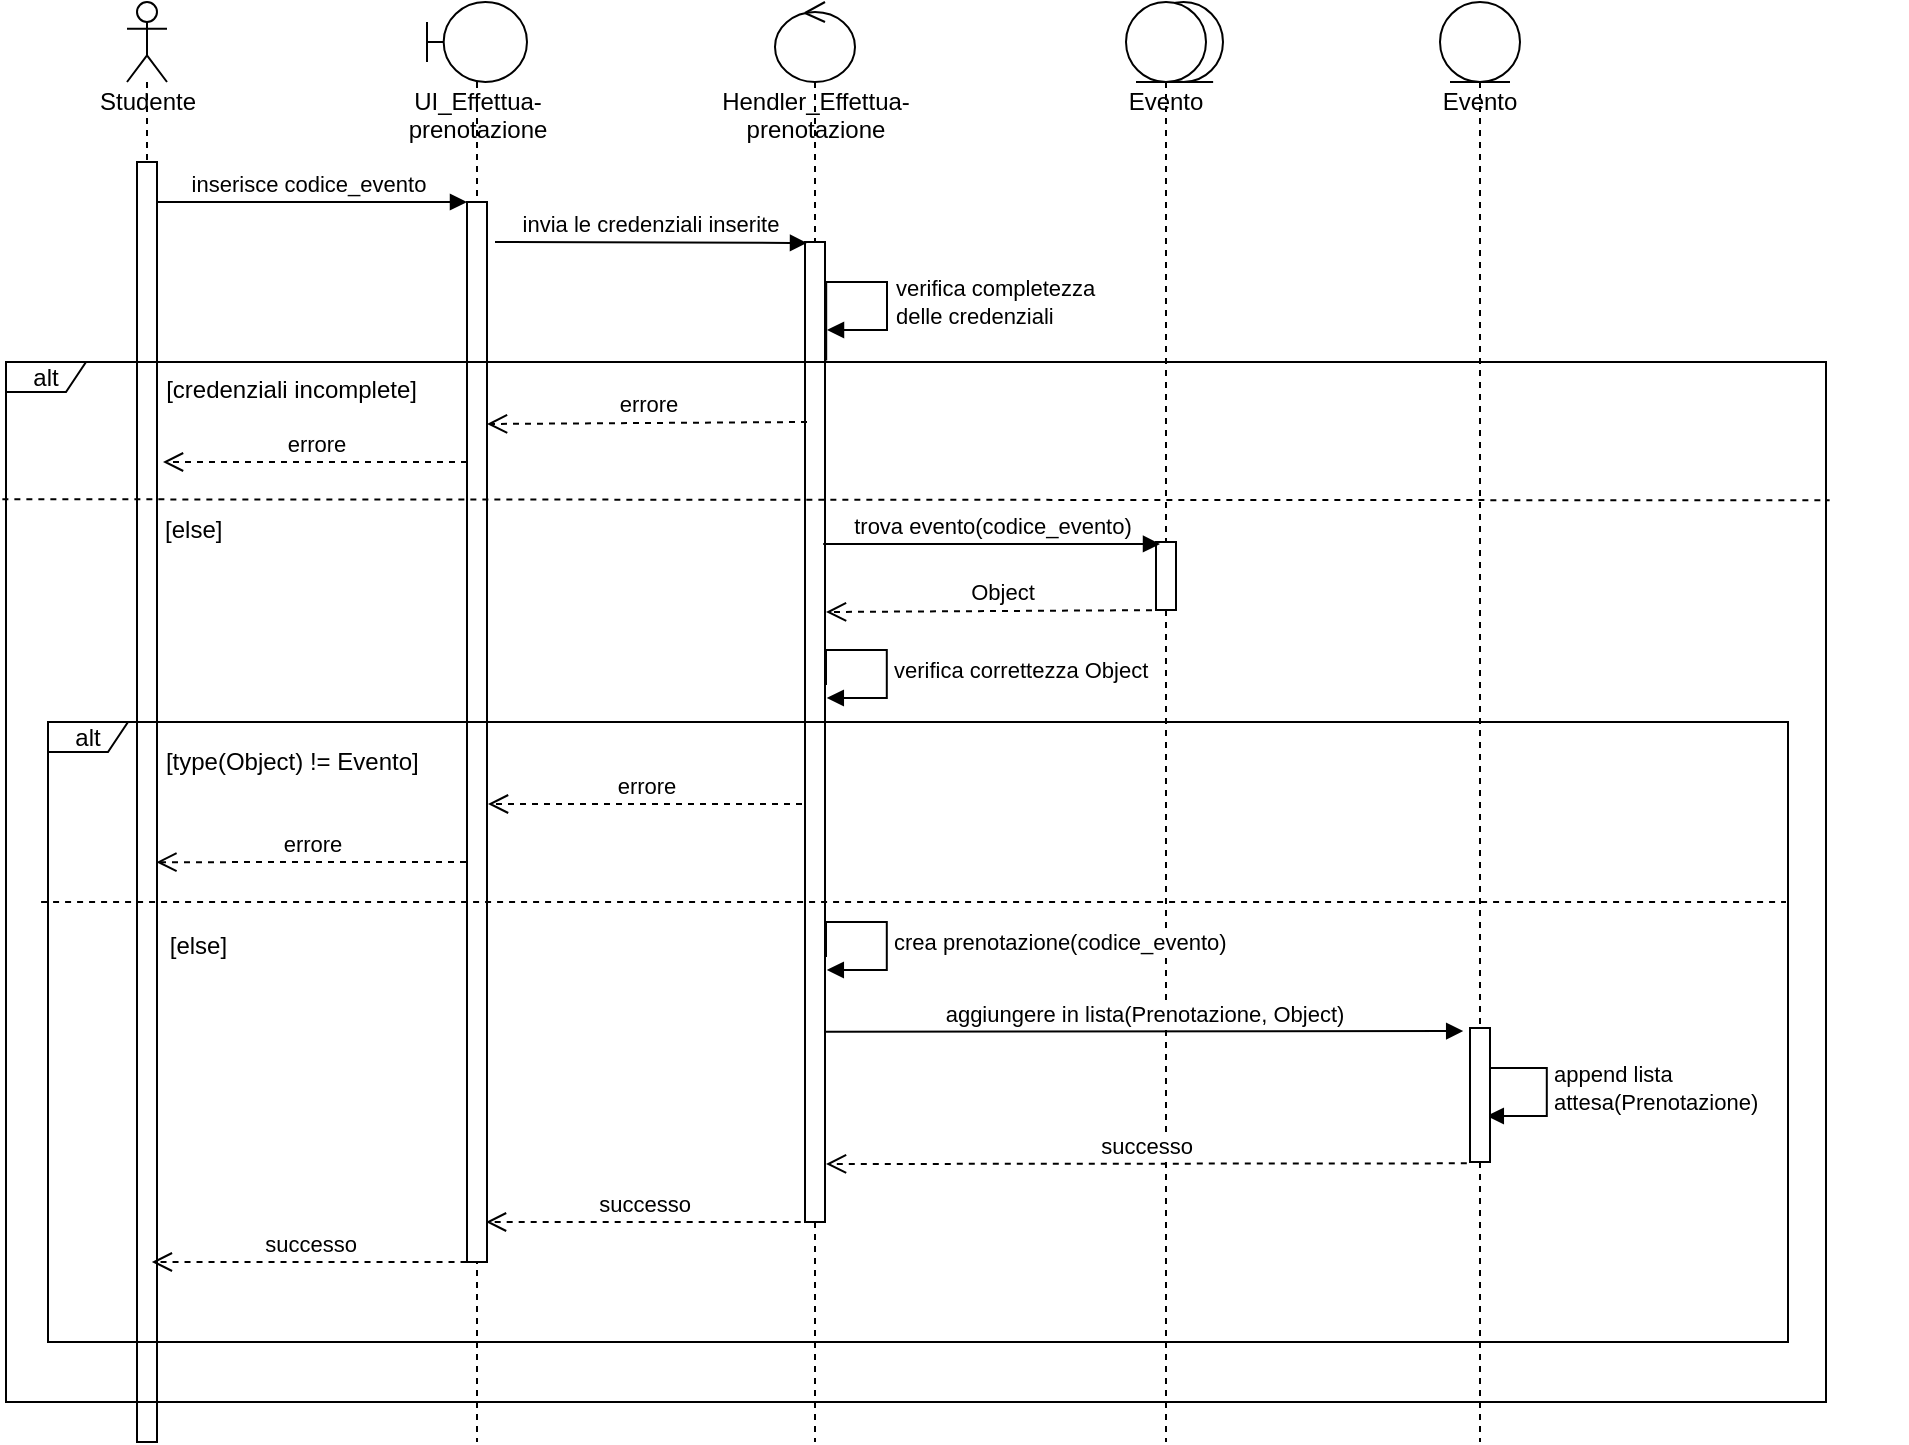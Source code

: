 <mxfile version="14.3.0" type="device"><diagram id="NlN71bZnlskGhbkc-fls" name="Page-1"><mxGraphModel dx="6920" dy="3180" grid="1" gridSize="10" guides="1" tooltips="1" connect="1" arrows="1" fold="1" page="1" pageScale="1" pageWidth="827" pageHeight="1169" math="0" shadow="0"><root><mxCell id="0"/><mxCell id="1" parent="0"/><mxCell id="tFiLxYmwoNjTfc3tQKOH-2" value="inserisce codice_evento" style="html=1;verticalAlign=bottom;endArrow=block;" edge="1" parent="1" target="tFiLxYmwoNjTfc3tQKOH-5"><mxGeometry width="80" relative="1" as="geometry"><mxPoint x="180" y="140" as="sourcePoint"/><mxPoint x="320.5" y="120" as="targetPoint"/><Array as="points"><mxPoint x="290" y="140"/></Array></mxGeometry></mxCell><mxCell id="tFiLxYmwoNjTfc3tQKOH-3" value="" style="ellipse;shape=umlEntity;whiteSpace=wrap;html=1;" vertex="1" parent="1"><mxGeometry x="679" y="40" width="39.5" height="40" as="geometry"/></mxCell><mxCell id="tFiLxYmwoNjTfc3tQKOH-4" value="UI_Effettua-prenotazione" style="shape=umlLifeline;participant=umlBoundary;perimeter=lifelinePerimeter;whiteSpace=wrap;html=1;container=1;collapsible=0;recursiveResize=0;verticalAlign=top;spacingTop=36;outlineConnect=0;" vertex="1" parent="1"><mxGeometry x="320.5" y="40" width="50" height="720" as="geometry"/></mxCell><mxCell id="tFiLxYmwoNjTfc3tQKOH-5" value="" style="html=1;points=[];perimeter=orthogonalPerimeter;" vertex="1" parent="tFiLxYmwoNjTfc3tQKOH-4"><mxGeometry x="20" y="100" width="10" height="530" as="geometry"/></mxCell><mxCell id="tFiLxYmwoNjTfc3tQKOH-6" value="Evento" style="shape=umlLifeline;participant=umlEntity;perimeter=lifelinePerimeter;whiteSpace=wrap;html=1;container=1;collapsible=0;recursiveResize=0;verticalAlign=top;spacingTop=36;outlineConnect=0;" vertex="1" parent="1"><mxGeometry x="670" y="40" width="40" height="720" as="geometry"/></mxCell><mxCell id="tFiLxYmwoNjTfc3tQKOH-7" value="" style="html=1;points=[];perimeter=orthogonalPerimeter;" vertex="1" parent="tFiLxYmwoNjTfc3tQKOH-6"><mxGeometry x="15" y="270" width="10" height="34" as="geometry"/></mxCell><mxCell id="tFiLxYmwoNjTfc3tQKOH-8" value="Hendler_Effettua-prenotazione" style="shape=umlLifeline;participant=umlControl;perimeter=lifelinePerimeter;whiteSpace=wrap;html=1;container=1;collapsible=0;recursiveResize=0;verticalAlign=top;spacingTop=36;outlineConnect=0;" vertex="1" parent="1"><mxGeometry x="494.5" y="40" width="40" height="720" as="geometry"/></mxCell><mxCell id="tFiLxYmwoNjTfc3tQKOH-9" value="" style="html=1;points=[];perimeter=orthogonalPerimeter;" vertex="1" parent="tFiLxYmwoNjTfc3tQKOH-8"><mxGeometry x="15" y="120" width="10" height="490" as="geometry"/></mxCell><mxCell id="tFiLxYmwoNjTfc3tQKOH-10" value="verifica completezza&lt;br&gt;delle credenziali" style="html=1;align=left;spacingLeft=2;endArrow=block;rounded=0;edgeStyle=orthogonalEdgeStyle;exitX=1.06;exitY=0.121;exitDx=0;exitDy=0;exitPerimeter=0;" edge="1" parent="tFiLxYmwoNjTfc3tQKOH-8" source="tFiLxYmwoNjTfc3tQKOH-9"><mxGeometry x="0.288" relative="1" as="geometry"><mxPoint x="46" y="140" as="sourcePoint"/><Array as="points"><mxPoint x="26" y="140"/><mxPoint x="56" y="140"/><mxPoint x="56" y="164"/></Array><mxPoint x="26" y="164" as="targetPoint"/><mxPoint as="offset"/></mxGeometry></mxCell><mxCell id="tFiLxYmwoNjTfc3tQKOH-11" value="Studente" style="shape=umlLifeline;participant=umlActor;perimeter=lifelinePerimeter;whiteSpace=wrap;html=1;container=1;collapsible=0;recursiveResize=0;verticalAlign=top;spacingTop=36;outlineConnect=0;" vertex="1" parent="1"><mxGeometry x="170.5" y="40" width="20" height="720" as="geometry"/></mxCell><mxCell id="tFiLxYmwoNjTfc3tQKOH-12" value="" style="html=1;points=[];perimeter=orthogonalPerimeter;" vertex="1" parent="tFiLxYmwoNjTfc3tQKOH-11"><mxGeometry x="5" y="80" width="10" height="640" as="geometry"/></mxCell><mxCell id="tFiLxYmwoNjTfc3tQKOH-13" value="invia le credenziali inserite" style="html=1;verticalAlign=bottom;endArrow=block;entryX=0.1;entryY=0.001;entryDx=0;entryDy=0;entryPerimeter=0;" edge="1" parent="1" target="tFiLxYmwoNjTfc3tQKOH-9"><mxGeometry width="80" relative="1" as="geometry"><mxPoint x="354.5" y="160" as="sourcePoint"/><mxPoint x="505.3" y="140.08" as="targetPoint"/></mxGeometry></mxCell><mxCell id="tFiLxYmwoNjTfc3tQKOH-14" value="" style="endArrow=none;dashed=1;endFill=0;endSize=12;html=1;entryX=1.002;entryY=0.133;entryDx=0;entryDy=0;entryPerimeter=0;exitX=-0.002;exitY=0.132;exitDx=0;exitDy=0;exitPerimeter=0;" edge="1" parent="1" source="tFiLxYmwoNjTfc3tQKOH-15" target="tFiLxYmwoNjTfc3tQKOH-15"><mxGeometry x="131" y="220" width="160" as="geometry"><mxPoint x="129.515" y="284.499" as="sourcePoint"/><mxPoint x="528.515" y="284.499" as="targetPoint"/></mxGeometry></mxCell><mxCell id="tFiLxYmwoNjTfc3tQKOH-15" value="alt" style="shape=umlFrame;whiteSpace=wrap;html=1;width=40;height=15;" vertex="1" parent="1"><mxGeometry x="110" y="220" width="910" height="520" as="geometry"/></mxCell><mxCell id="tFiLxYmwoNjTfc3tQKOH-16" value="" style="group" vertex="1" connectable="0" parent="1"><mxGeometry x="131" y="400" width="929" height="310" as="geometry"/></mxCell><mxCell id="tFiLxYmwoNjTfc3tQKOH-17" value="alt" style="shape=umlFrame;whiteSpace=wrap;html=1;width=40;height=15;" vertex="1" parent="tFiLxYmwoNjTfc3tQKOH-16"><mxGeometry width="870" height="310" as="geometry"/></mxCell><mxCell id="tFiLxYmwoNjTfc3tQKOH-18" value="" style="endArrow=none;dashed=1;endFill=0;endSize=12;html=1;" edge="1" parent="tFiLxYmwoNjTfc3tQKOH-16"><mxGeometry width="160" relative="1" as="geometry"><mxPoint x="-3.458" y="89.996" as="sourcePoint"/><mxPoint x="869" y="90" as="targetPoint"/></mxGeometry></mxCell><mxCell id="tFiLxYmwoNjTfc3tQKOH-19" value="[else]" style="text;align=center;fontStyle=0;verticalAlign=middle;spacingLeft=3;spacingRight=3;strokeColor=none;rotatable=0;points=[[0,0.5],[1,0.5]];portConstraint=eastwest;" vertex="1" parent="tFiLxYmwoNjTfc3tQKOH-16"><mxGeometry x="-17.001" y="80" width="184.417" height="62" as="geometry"/></mxCell><mxCell id="tFiLxYmwoNjTfc3tQKOH-20" value="[type(Object) != Evento]" style="text;align=center;fontStyle=0;verticalAlign=middle;spacingLeft=3;spacingRight=3;strokeColor=none;rotatable=0;points=[[0,0.5],[1,0.5]];portConstraint=eastwest;" vertex="1" parent="tFiLxYmwoNjTfc3tQKOH-16"><mxGeometry x="29.005" y="-10" width="186.266" height="57.571" as="geometry"/></mxCell><mxCell id="tFiLxYmwoNjTfc3tQKOH-21" value="successo" style="html=1;verticalAlign=bottom;endArrow=open;dashed=1;endSize=8;entryX=1.04;entryY=0.66;entryDx=0;entryDy=0;entryPerimeter=0;exitX=0.953;exitY=0.611;exitDx=0;exitDy=0;exitPerimeter=0;" edge="1" parent="tFiLxYmwoNjTfc3tQKOH-16"><mxGeometry relative="1" as="geometry"><mxPoint x="376.346" y="250.01" as="sourcePoint"/><mxPoint x="219.0" y="250.0" as="targetPoint"/></mxGeometry></mxCell><mxCell id="tFiLxYmwoNjTfc3tQKOH-22" value="successo" style="html=1;verticalAlign=bottom;endArrow=open;dashed=1;endSize=8;entryX=1.04;entryY=0.66;entryDx=0;entryDy=0;entryPerimeter=0;exitX=0.953;exitY=0.611;exitDx=0;exitDy=0;exitPerimeter=0;" edge="1" parent="tFiLxYmwoNjTfc3tQKOH-16"><mxGeometry relative="1" as="geometry"><mxPoint x="209.266" y="270.01" as="sourcePoint"/><mxPoint x="51.92" y="270" as="targetPoint"/></mxGeometry></mxCell><mxCell id="tFiLxYmwoNjTfc3tQKOH-23" value="crea prenotazione(codice_evento)" style="html=1;align=left;spacingLeft=2;endArrow=block;rounded=0;edgeStyle=orthogonalEdgeStyle;exitX=1.06;exitY=0.121;exitDx=0;exitDy=0;exitPerimeter=0;" edge="1" parent="tFiLxYmwoNjTfc3tQKOH-16"><mxGeometry x="0.137" relative="1" as="geometry"><mxPoint x="389" y="117.51" as="sourcePoint"/><Array as="points"><mxPoint x="389.4" y="100"/><mxPoint x="419.4" y="100"/><mxPoint x="419.4" y="124"/></Array><mxPoint x="389.4" y="124" as="targetPoint"/><mxPoint as="offset"/></mxGeometry></mxCell><mxCell id="tFiLxYmwoNjTfc3tQKOH-24" value="aggiungere in lista(Prenotazione, Object)" style="html=1;verticalAlign=bottom;endArrow=block;entryX=-0.34;entryY=0.015;entryDx=0;entryDy=0;entryPerimeter=0;" edge="1" parent="tFiLxYmwoNjTfc3tQKOH-16"><mxGeometry width="80" relative="1" as="geometry"><mxPoint x="389" y="154.9" as="sourcePoint"/><mxPoint x="707.6" y="154.5" as="targetPoint"/></mxGeometry></mxCell><mxCell id="tFiLxYmwoNjTfc3tQKOH-25" value="append lista&lt;br&gt;attesa(Prenotazione)" style="html=1;align=left;spacingLeft=2;endArrow=block;rounded=0;edgeStyle=orthogonalEdgeStyle;exitX=1.06;exitY=0.121;exitDx=0;exitDy=0;exitPerimeter=0;" edge="1" parent="tFiLxYmwoNjTfc3tQKOH-16"><mxGeometry x="0.137" relative="1" as="geometry"><mxPoint x="719" y="190.51" as="sourcePoint"/><Array as="points"><mxPoint x="719.4" y="173"/><mxPoint x="749.4" y="173"/><mxPoint x="749.4" y="197"/></Array><mxPoint x="719.4" y="197" as="targetPoint"/><mxPoint as="offset"/></mxGeometry></mxCell><mxCell id="tFiLxYmwoNjTfc3tQKOH-26" value="errore" style="html=1;verticalAlign=bottom;endArrow=open;dashed=1;endSize=8;" edge="1" parent="1"><mxGeometry relative="1" as="geometry"><mxPoint x="510.5" y="250" as="sourcePoint"/><mxPoint x="350.5" y="251" as="targetPoint"/></mxGeometry></mxCell><mxCell id="tFiLxYmwoNjTfc3tQKOH-27" value="errore" style="html=1;verticalAlign=bottom;endArrow=open;dashed=1;endSize=8;" edge="1" parent="1"><mxGeometry relative="1" as="geometry"><mxPoint x="340.5" y="270" as="sourcePoint"/><mxPoint x="188.5" y="270" as="targetPoint"/></mxGeometry></mxCell><mxCell id="tFiLxYmwoNjTfc3tQKOH-28" value="trova evento(codice_evento)" style="html=1;verticalAlign=bottom;endArrow=block;exitX=1.01;exitY=0.474;exitDx=0;exitDy=0;exitPerimeter=0;" edge="1" parent="1"><mxGeometry width="80" relative="1" as="geometry"><mxPoint x="518.6" y="310.94" as="sourcePoint"/><mxPoint x="687" y="311" as="targetPoint"/></mxGeometry></mxCell><mxCell id="tFiLxYmwoNjTfc3tQKOH-29" value="Object" style="html=1;verticalAlign=bottom;endArrow=open;dashed=1;endSize=8;" edge="1" parent="1"><mxGeometry relative="1" as="geometry"><mxPoint x="695" y="344" as="sourcePoint"/><mxPoint x="520" y="345" as="targetPoint"/></mxGeometry></mxCell><mxCell id="tFiLxYmwoNjTfc3tQKOH-30" value="[else]" style="text;align=center;fontStyle=0;verticalAlign=middle;spacingLeft=3;spacingRight=3;strokeColor=none;rotatable=0;points=[[0,0.5],[1,0.5]];portConstraint=eastwest;" vertex="1" parent="1"><mxGeometry x="164.292" y="290" width="79.206" height="26" as="geometry"/></mxCell><mxCell id="tFiLxYmwoNjTfc3tQKOH-31" value="[credenziali incomplete]" style="text;align=center;fontStyle=0;verticalAlign=middle;spacingLeft=3;spacingRight=3;strokeColor=none;rotatable=0;points=[[0,0.5],[1,0.5]];portConstraint=eastwest;" vertex="1" parent="1"><mxGeometry x="213.176" y="220" width="79.206" height="26" as="geometry"/></mxCell><mxCell id="tFiLxYmwoNjTfc3tQKOH-32" value="verifica correttezza Object" style="html=1;align=left;spacingLeft=2;endArrow=block;rounded=0;edgeStyle=orthogonalEdgeStyle;exitX=1.06;exitY=0.121;exitDx=0;exitDy=0;exitPerimeter=0;" edge="1" parent="1"><mxGeometry x="0.137" relative="1" as="geometry"><mxPoint x="520.0" y="381.51" as="sourcePoint"/><Array as="points"><mxPoint x="520.4" y="364"/><mxPoint x="550.4" y="364"/><mxPoint x="550.4" y="388"/></Array><mxPoint x="520.4" y="388" as="targetPoint"/><mxPoint as="offset"/></mxGeometry></mxCell><mxCell id="tFiLxYmwoNjTfc3tQKOH-33" value="errore" style="html=1;verticalAlign=bottom;endArrow=open;dashed=1;endSize=8;entryX=0.97;entryY=0.547;entryDx=0;entryDy=0;entryPerimeter=0;" edge="1" parent="1" target="tFiLxYmwoNjTfc3tQKOH-12"><mxGeometry relative="1" as="geometry"><mxPoint x="340" y="470" as="sourcePoint"/><mxPoint x="200.767" y="460" as="targetPoint"/></mxGeometry></mxCell><mxCell id="tFiLxYmwoNjTfc3tQKOH-34" value="errore" style="html=1;verticalAlign=bottom;endArrow=open;dashed=1;endSize=8;" edge="1" parent="1"><mxGeometry relative="1" as="geometry"><mxPoint x="508" y="441" as="sourcePoint"/><mxPoint x="351" y="441" as="targetPoint"/></mxGeometry></mxCell><mxCell id="tFiLxYmwoNjTfc3tQKOH-35" value="Evento" style="shape=umlLifeline;participant=umlEntity;perimeter=lifelinePerimeter;whiteSpace=wrap;html=1;container=1;collapsible=0;recursiveResize=0;verticalAlign=top;spacingTop=36;outlineConnect=0;" vertex="1" parent="1"><mxGeometry x="827" y="40" width="40" height="720" as="geometry"/></mxCell><mxCell id="tFiLxYmwoNjTfc3tQKOH-36" value="" style="html=1;points=[];perimeter=orthogonalPerimeter;" vertex="1" parent="tFiLxYmwoNjTfc3tQKOH-35"><mxGeometry x="15" y="513" width="10" height="67" as="geometry"/></mxCell><mxCell id="tFiLxYmwoNjTfc3tQKOH-37" value="successo" style="html=1;verticalAlign=bottom;endArrow=open;dashed=1;endSize=8;exitX=-0.16;exitY=1.01;exitDx=0;exitDy=0;exitPerimeter=0;" edge="1" parent="1" source="tFiLxYmwoNjTfc3tQKOH-36"><mxGeometry relative="1" as="geometry"><mxPoint x="847.346" y="620.01" as="sourcePoint"/><mxPoint x="520" y="621" as="targetPoint"/></mxGeometry></mxCell></root></mxGraphModel></diagram></mxfile>